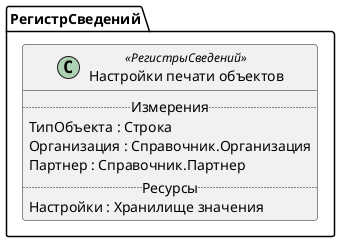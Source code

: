 ﻿@startuml НастройкиПечатиОбъектов
'!include templates.wsd
'..\include templates.wsd
class РегистрСведений.НастройкиПечатиОбъектов as "Настройки печати объектов" <<РегистрыСведений>>
{
..Измерения..
ТипОбъекта : Строка
Организация : Справочник.Организация
Партнер : Справочник.Партнер
..Ресурсы..
Настройки : Хранилище значения
}
@enduml
